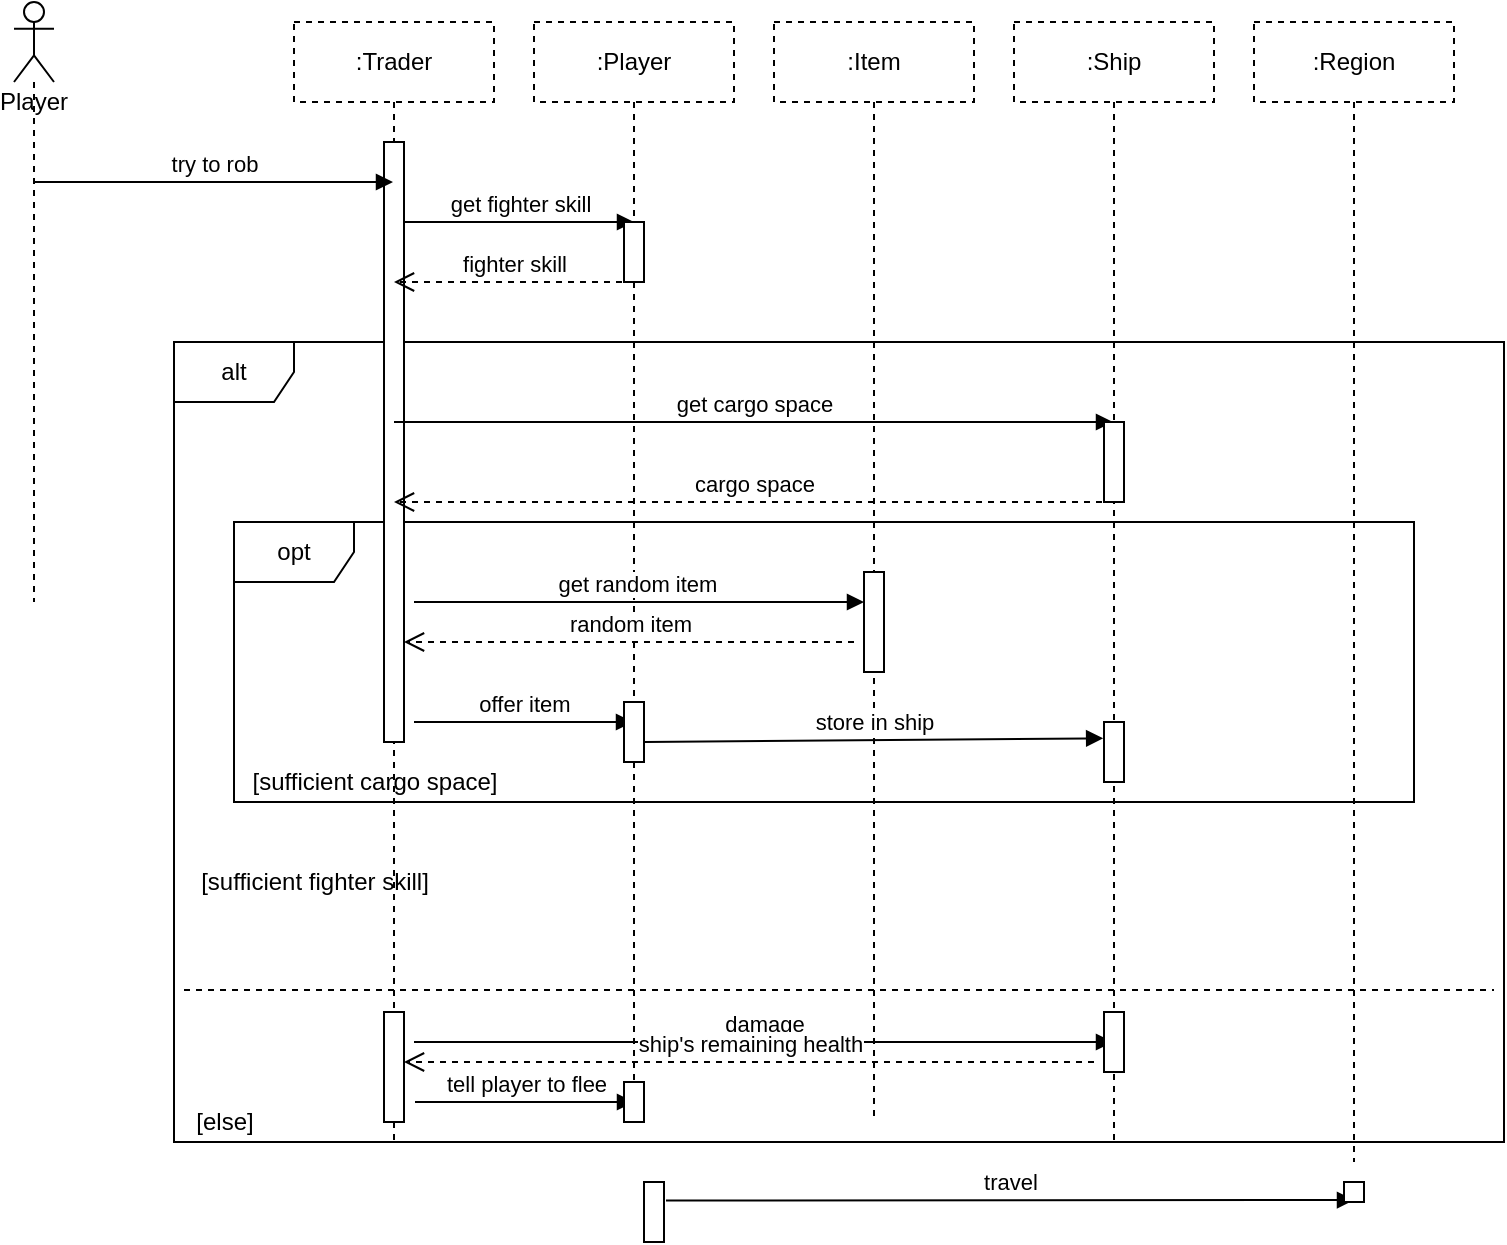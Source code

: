 <mxfile version="14.4.3" type="device"><diagram id="c282PuU4zhTCTMpZfFGt" name="Page-1"><mxGraphModel dx="1446" dy="829" grid="1" gridSize="10" guides="1" tooltips="1" connect="1" arrows="1" fold="1" page="1" pageScale="1" pageWidth="850" pageHeight="1100" math="0" shadow="0"><root><mxCell id="0"/><mxCell id="1" parent="0"/><mxCell id="CwHDKY6SX1SLOevSgVvr-30" value="opt" style="shape=umlFrame;whiteSpace=wrap;html=1;" vertex="1" parent="1"><mxGeometry x="140" y="290" width="590" height="140" as="geometry"/></mxCell><mxCell id="CwHDKY6SX1SLOevSgVvr-26" value="alt" style="shape=umlFrame;whiteSpace=wrap;html=1;" vertex="1" parent="1"><mxGeometry x="110" y="200" width="665" height="400" as="geometry"/></mxCell><mxCell id="CwHDKY6SX1SLOevSgVvr-15" value=":Trader" style="shape=umlLifeline;perimeter=lifelinePerimeter;whiteSpace=wrap;html=1;container=1;collapsible=0;recursiveResize=0;outlineConnect=0;dashed=1;" vertex="1" parent="1"><mxGeometry x="170" y="40" width="100" height="560" as="geometry"/></mxCell><mxCell id="CwHDKY6SX1SLOevSgVvr-31" value="" style="html=1;points=[];perimeter=orthogonalPerimeter;" vertex="1" parent="CwHDKY6SX1SLOevSgVvr-15"><mxGeometry x="45" y="60" width="10" height="300" as="geometry"/></mxCell><mxCell id="CwHDKY6SX1SLOevSgVvr-45" value="offer item" style="html=1;verticalAlign=bottom;endArrow=block;" edge="1" parent="CwHDKY6SX1SLOevSgVvr-15" target="CwHDKY6SX1SLOevSgVvr-16"><mxGeometry width="80" relative="1" as="geometry"><mxPoint x="60" y="350" as="sourcePoint"/><mxPoint x="140" y="350" as="targetPoint"/></mxGeometry></mxCell><mxCell id="CwHDKY6SX1SLOevSgVvr-53" value="" style="html=1;points=[];perimeter=orthogonalPerimeter;" vertex="1" parent="CwHDKY6SX1SLOevSgVvr-15"><mxGeometry x="45" y="495" width="10" height="55" as="geometry"/></mxCell><mxCell id="CwHDKY6SX1SLOevSgVvr-55" value="damage" style="html=1;verticalAlign=bottom;endArrow=block;" edge="1" parent="CwHDKY6SX1SLOevSgVvr-15" target="CwHDKY6SX1SLOevSgVvr-18"><mxGeometry width="80" relative="1" as="geometry"><mxPoint x="60" y="510" as="sourcePoint"/><mxPoint x="140" y="510" as="targetPoint"/></mxGeometry></mxCell><mxCell id="CwHDKY6SX1SLOevSgVvr-16" value=":Player" style="shape=umlLifeline;perimeter=lifelinePerimeter;whiteSpace=wrap;html=1;container=1;collapsible=0;recursiveResize=0;outlineConnect=0;dashed=1;" vertex="1" parent="1"><mxGeometry x="290" y="40" width="100" height="550" as="geometry"/></mxCell><mxCell id="CwHDKY6SX1SLOevSgVvr-43" value="" style="html=1;points=[];perimeter=orthogonalPerimeter;" vertex="1" parent="CwHDKY6SX1SLOevSgVvr-16"><mxGeometry x="45" y="340" width="10" height="30" as="geometry"/></mxCell><mxCell id="CwHDKY6SX1SLOevSgVvr-17" value=":Item" style="shape=umlLifeline;perimeter=lifelinePerimeter;whiteSpace=wrap;html=1;container=1;collapsible=0;recursiveResize=0;outlineConnect=0;dashed=1;" vertex="1" parent="1"><mxGeometry x="410" y="40" width="100" height="550" as="geometry"/></mxCell><mxCell id="CwHDKY6SX1SLOevSgVvr-29" value="cargo space" style="html=1;verticalAlign=bottom;endArrow=open;dashed=1;endSize=8;" edge="1" parent="CwHDKY6SX1SLOevSgVvr-17" target="CwHDKY6SX1SLOevSgVvr-15"><mxGeometry relative="1" as="geometry"><mxPoint x="170" y="240" as="sourcePoint"/><mxPoint x="90" y="240" as="targetPoint"/></mxGeometry></mxCell><mxCell id="CwHDKY6SX1SLOevSgVvr-57" value="ship's remaining health" style="html=1;verticalAlign=bottom;endArrow=open;dashed=1;endSize=8;" edge="1" parent="CwHDKY6SX1SLOevSgVvr-17" target="CwHDKY6SX1SLOevSgVvr-53"><mxGeometry relative="1" as="geometry"><mxPoint x="160" y="520" as="sourcePoint"/><mxPoint x="80" y="520" as="targetPoint"/></mxGeometry></mxCell><mxCell id="CwHDKY6SX1SLOevSgVvr-18" value=":Ship" style="shape=umlLifeline;perimeter=lifelinePerimeter;whiteSpace=wrap;html=1;container=1;collapsible=0;recursiveResize=0;outlineConnect=0;dashed=1;" vertex="1" parent="1"><mxGeometry x="530" y="40" width="100" height="560" as="geometry"/></mxCell><mxCell id="CwHDKY6SX1SLOevSgVvr-46" value="" style="html=1;points=[];perimeter=orthogonalPerimeter;" vertex="1" parent="CwHDKY6SX1SLOevSgVvr-18"><mxGeometry x="45" y="350" width="10" height="30" as="geometry"/></mxCell><mxCell id="CwHDKY6SX1SLOevSgVvr-56" value="" style="html=1;points=[];perimeter=orthogonalPerimeter;" vertex="1" parent="CwHDKY6SX1SLOevSgVvr-18"><mxGeometry x="45" y="495" width="10" height="30" as="geometry"/></mxCell><mxCell id="CwHDKY6SX1SLOevSgVvr-19" value=":Region" style="shape=umlLifeline;perimeter=lifelinePerimeter;whiteSpace=wrap;html=1;container=1;collapsible=0;recursiveResize=0;outlineConnect=0;dashed=1;" vertex="1" parent="1"><mxGeometry x="650" y="40" width="100" height="570" as="geometry"/></mxCell><mxCell id="CwHDKY6SX1SLOevSgVvr-21" value="Player&lt;br&gt;" style="shape=umlLifeline;participant=umlActor;perimeter=lifelinePerimeter;whiteSpace=wrap;html=1;container=1;collapsible=0;recursiveResize=0;verticalAlign=top;spacingTop=36;outlineConnect=0;" vertex="1" parent="1"><mxGeometry x="30" y="30" width="20" height="300" as="geometry"/></mxCell><mxCell id="CwHDKY6SX1SLOevSgVvr-23" value="try to rob" style="html=1;verticalAlign=bottom;endArrow=block;" edge="1" parent="1" target="CwHDKY6SX1SLOevSgVvr-15"><mxGeometry width="80" relative="1" as="geometry"><mxPoint x="40" y="120" as="sourcePoint"/><mxPoint x="120" y="120" as="targetPoint"/></mxGeometry></mxCell><mxCell id="CwHDKY6SX1SLOevSgVvr-24" value="get fighter skill" style="html=1;verticalAlign=bottom;endArrow=block;" edge="1" parent="1" source="CwHDKY6SX1SLOevSgVvr-31"><mxGeometry width="80" relative="1" as="geometry"><mxPoint x="220.0" y="140" as="sourcePoint"/><mxPoint x="340" y="140" as="targetPoint"/></mxGeometry></mxCell><mxCell id="CwHDKY6SX1SLOevSgVvr-25" value="fighter skill" style="html=1;verticalAlign=bottom;endArrow=open;dashed=1;endSize=8;" edge="1" parent="1" target="CwHDKY6SX1SLOevSgVvr-15"><mxGeometry relative="1" as="geometry"><mxPoint x="340" y="170" as="sourcePoint"/><mxPoint x="260" y="170" as="targetPoint"/></mxGeometry></mxCell><mxCell id="CwHDKY6SX1SLOevSgVvr-28" value="get cargo space" style="html=1;verticalAlign=bottom;endArrow=block;" edge="1" parent="1" target="CwHDKY6SX1SLOevSgVvr-18"><mxGeometry width="80" relative="1" as="geometry"><mxPoint x="220" y="240" as="sourcePoint"/><mxPoint x="300" y="240" as="targetPoint"/></mxGeometry></mxCell><mxCell id="CwHDKY6SX1SLOevSgVvr-32" value="" style="html=1;points=[];perimeter=orthogonalPerimeter;" vertex="1" parent="1"><mxGeometry x="335" y="140" width="10" height="30" as="geometry"/></mxCell><mxCell id="CwHDKY6SX1SLOevSgVvr-33" value="" style="html=1;points=[];perimeter=orthogonalPerimeter;" vertex="1" parent="1"><mxGeometry x="455" y="315" width="10" height="50" as="geometry"/></mxCell><mxCell id="CwHDKY6SX1SLOevSgVvr-34" value="" style="html=1;points=[];perimeter=orthogonalPerimeter;" vertex="1" parent="1"><mxGeometry x="575" y="240" width="10" height="40" as="geometry"/></mxCell><mxCell id="CwHDKY6SX1SLOevSgVvr-36" value="[sufficient cargo space]" style="text;html=1;align=center;verticalAlign=middle;resizable=0;points=[];autosize=1;" vertex="1" parent="1"><mxGeometry x="140" y="410" width="140" height="20" as="geometry"/></mxCell><mxCell id="CwHDKY6SX1SLOevSgVvr-37" value="[sufficient fighter skill]" style="text;html=1;align=center;verticalAlign=middle;resizable=0;points=[];autosize=1;" vertex="1" parent="1"><mxGeometry x="115" y="460" width="130" height="20" as="geometry"/></mxCell><mxCell id="CwHDKY6SX1SLOevSgVvr-40" value="get random item&amp;nbsp;" style="html=1;verticalAlign=bottom;endArrow=block;" edge="1" parent="1" target="CwHDKY6SX1SLOevSgVvr-33"><mxGeometry width="80" relative="1" as="geometry"><mxPoint x="230" y="330" as="sourcePoint"/><mxPoint x="310" y="340" as="targetPoint"/><Array as="points"><mxPoint x="430" y="330"/></Array></mxGeometry></mxCell><mxCell id="CwHDKY6SX1SLOevSgVvr-42" value="random item" style="html=1;verticalAlign=bottom;endArrow=open;dashed=1;endSize=8;" edge="1" parent="1" target="CwHDKY6SX1SLOevSgVvr-31"><mxGeometry relative="1" as="geometry"><mxPoint x="450" y="350" as="sourcePoint"/><mxPoint x="370" y="350" as="targetPoint"/></mxGeometry></mxCell><mxCell id="CwHDKY6SX1SLOevSgVvr-48" value="store in ship" style="html=1;verticalAlign=bottom;endArrow=block;entryX=-0.043;entryY=0.271;entryDx=0;entryDy=0;entryPerimeter=0;" edge="1" parent="1" target="CwHDKY6SX1SLOevSgVvr-46"><mxGeometry width="80" relative="1" as="geometry"><mxPoint x="345.5" y="400" as="sourcePoint"/><mxPoint x="455" y="400" as="targetPoint"/></mxGeometry></mxCell><mxCell id="CwHDKY6SX1SLOevSgVvr-51" value="travel" style="html=1;verticalAlign=bottom;endArrow=block;exitX=1.1;exitY=0.31;exitDx=0;exitDy=0;exitPerimeter=0;" edge="1" parent="1" source="CwHDKY6SX1SLOevSgVvr-50"><mxGeometry width="80" relative="1" as="geometry"><mxPoint x="350" y="520" as="sourcePoint"/><mxPoint x="700" y="629" as="targetPoint"/></mxGeometry></mxCell><mxCell id="CwHDKY6SX1SLOevSgVvr-50" value="" style="html=1;points=[];perimeter=orthogonalPerimeter;" vertex="1" parent="1"><mxGeometry x="345" y="620" width="10" height="30" as="geometry"/></mxCell><mxCell id="CwHDKY6SX1SLOevSgVvr-35" value="" style="html=1;points=[];perimeter=orthogonalPerimeter;" vertex="1" parent="1"><mxGeometry x="695" y="620" width="10" height="10" as="geometry"/></mxCell><mxCell id="CwHDKY6SX1SLOevSgVvr-52" value="" style="line;strokeWidth=1;fillColor=none;align=left;verticalAlign=middle;spacingTop=-1;spacingLeft=3;spacingRight=3;rotatable=0;labelPosition=right;points=[];portConstraint=eastwest;dashed=1;" vertex="1" parent="1"><mxGeometry x="115" y="520" width="655" height="8" as="geometry"/></mxCell><mxCell id="CwHDKY6SX1SLOevSgVvr-58" value="tell player to flee" style="html=1;verticalAlign=bottom;endArrow=block;" edge="1" parent="1"><mxGeometry width="80" relative="1" as="geometry"><mxPoint x="230.5" y="580" as="sourcePoint"/><mxPoint x="340" y="580" as="targetPoint"/></mxGeometry></mxCell><mxCell id="CwHDKY6SX1SLOevSgVvr-59" value="" style="html=1;points=[];perimeter=orthogonalPerimeter;" vertex="1" parent="1"><mxGeometry x="335" y="570" width="10" height="20" as="geometry"/></mxCell><mxCell id="CwHDKY6SX1SLOevSgVvr-60" value="[else]" style="text;html=1;align=center;verticalAlign=middle;resizable=0;points=[];autosize=1;" vertex="1" parent="1"><mxGeometry x="115" y="580" width="40" height="20" as="geometry"/></mxCell></root></mxGraphModel></diagram></mxfile>